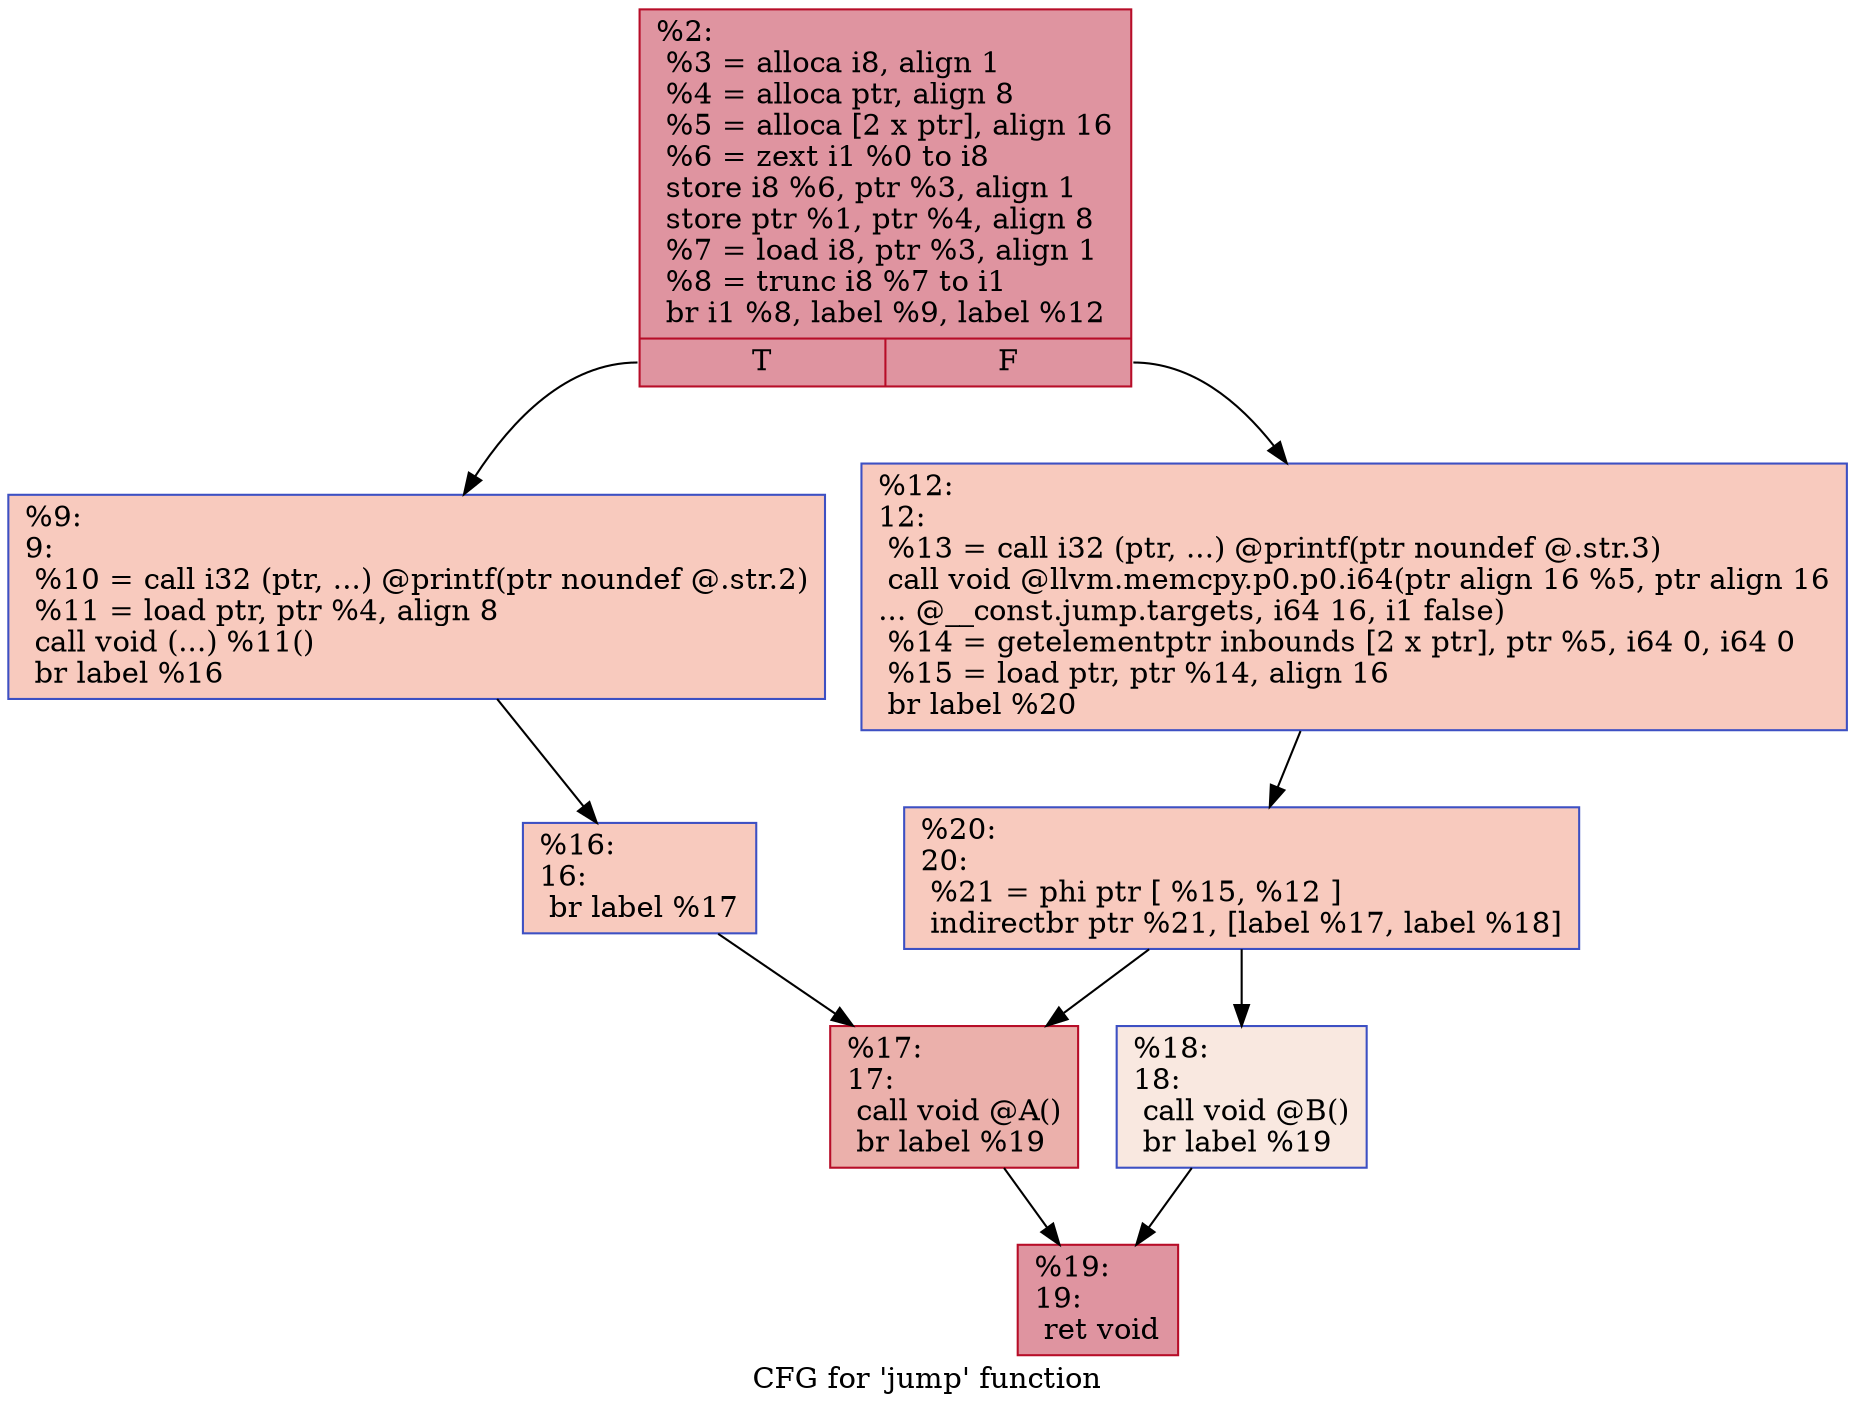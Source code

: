 digraph "CFG for 'jump' function" {
	label="CFG for 'jump' function";

	Node0x55606f538230 [shape=record,color="#b70d28ff", style=filled, fillcolor="#b70d2870",label="{%2:\l  %3 = alloca i8, align 1\l  %4 = alloca ptr, align 8\l  %5 = alloca [2 x ptr], align 16\l  %6 = zext i1 %0 to i8\l  store i8 %6, ptr %3, align 1\l  store ptr %1, ptr %4, align 8\l  %7 = load i8, ptr %3, align 1\l  %8 = trunc i8 %7 to i1\l  br i1 %8, label %9, label %12\l|{<s0>T|<s1>F}}"];
	Node0x55606f538230:s0 -> Node0x55606f538280;
	Node0x55606f538230:s1 -> Node0x55606f5382d0;
	Node0x55606f538280 [shape=record,color="#3d50c3ff", style=filled, fillcolor="#ef886b70",label="{%9:\l9:                                                \l  %10 = call i32 (ptr, ...) @printf(ptr noundef @.str.2)\l  %11 = load ptr, ptr %4, align 8\l  call void (...) %11()\l  br label %16\l}"];
	Node0x55606f538280 -> Node0x55606f538320;
	Node0x55606f5382d0 [shape=record,color="#3d50c3ff", style=filled, fillcolor="#ef886b70",label="{%12:\l12:                                               \l  %13 = call i32 (ptr, ...) @printf(ptr noundef @.str.3)\l  call void @llvm.memcpy.p0.p0.i64(ptr align 16 %5, ptr align 16\l... @__const.jump.targets, i64 16, i1 false)\l  %14 = getelementptr inbounds [2 x ptr], ptr %5, i64 0, i64 0\l  %15 = load ptr, ptr %14, align 16\l  br label %20\l}"];
	Node0x55606f5382d0 -> Node0x55606f5383c0;
	Node0x55606f538320 [shape=record,color="#3d50c3ff", style=filled, fillcolor="#ef886b70",label="{%16:\l16:                                               \l  br label %17\l}"];
	Node0x55606f538320 -> Node0x55606f5309f0;
	Node0x55606f5309f0 [shape=record,color="#b70d28ff", style=filled, fillcolor="#d24b4070",label="{%17:\l17:                                               \l  call void @A()\l  br label %19\l}"];
	Node0x55606f5309f0 -> Node0x55606f538370;
	Node0x55606f530950 [shape=record,color="#3d50c3ff", style=filled, fillcolor="#f1ccb870",label="{%18:\l18:                                               \l  call void @B()\l  br label %19\l}"];
	Node0x55606f530950 -> Node0x55606f538370;
	Node0x55606f538370 [shape=record,color="#b70d28ff", style=filled, fillcolor="#b70d2870",label="{%19:\l19:                                               \l  ret void\l}"];
	Node0x55606f5383c0 [shape=record,color="#3d50c3ff", style=filled, fillcolor="#ef886b70",label="{%20:\l20:                                               \l  %21 = phi ptr [ %15, %12 ]\l  indirectbr ptr %21, [label %17, label %18]\l}"];
	Node0x55606f5383c0 -> Node0x55606f5309f0;
	Node0x55606f5383c0 -> Node0x55606f530950;
}

